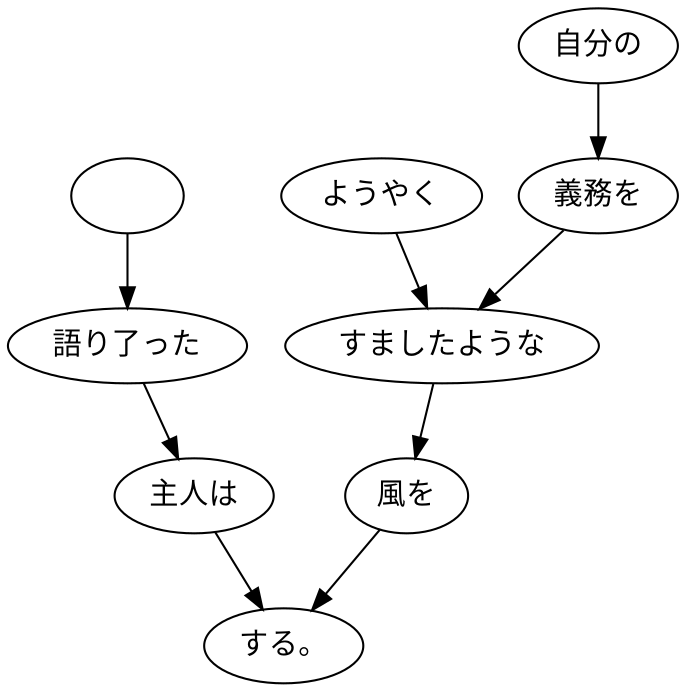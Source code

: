 digraph graph1244 {
	node0 [label="　"];
	node1 [label="語り了った"];
	node2 [label="主人は"];
	node3 [label="ようやく"];
	node4 [label="自分の"];
	node5 [label="義務を"];
	node6 [label="すましたような"];
	node7 [label="風を"];
	node8 [label="する。"];
	node0 -> node1;
	node1 -> node2;
	node2 -> node8;
	node3 -> node6;
	node4 -> node5;
	node5 -> node6;
	node6 -> node7;
	node7 -> node8;
}
